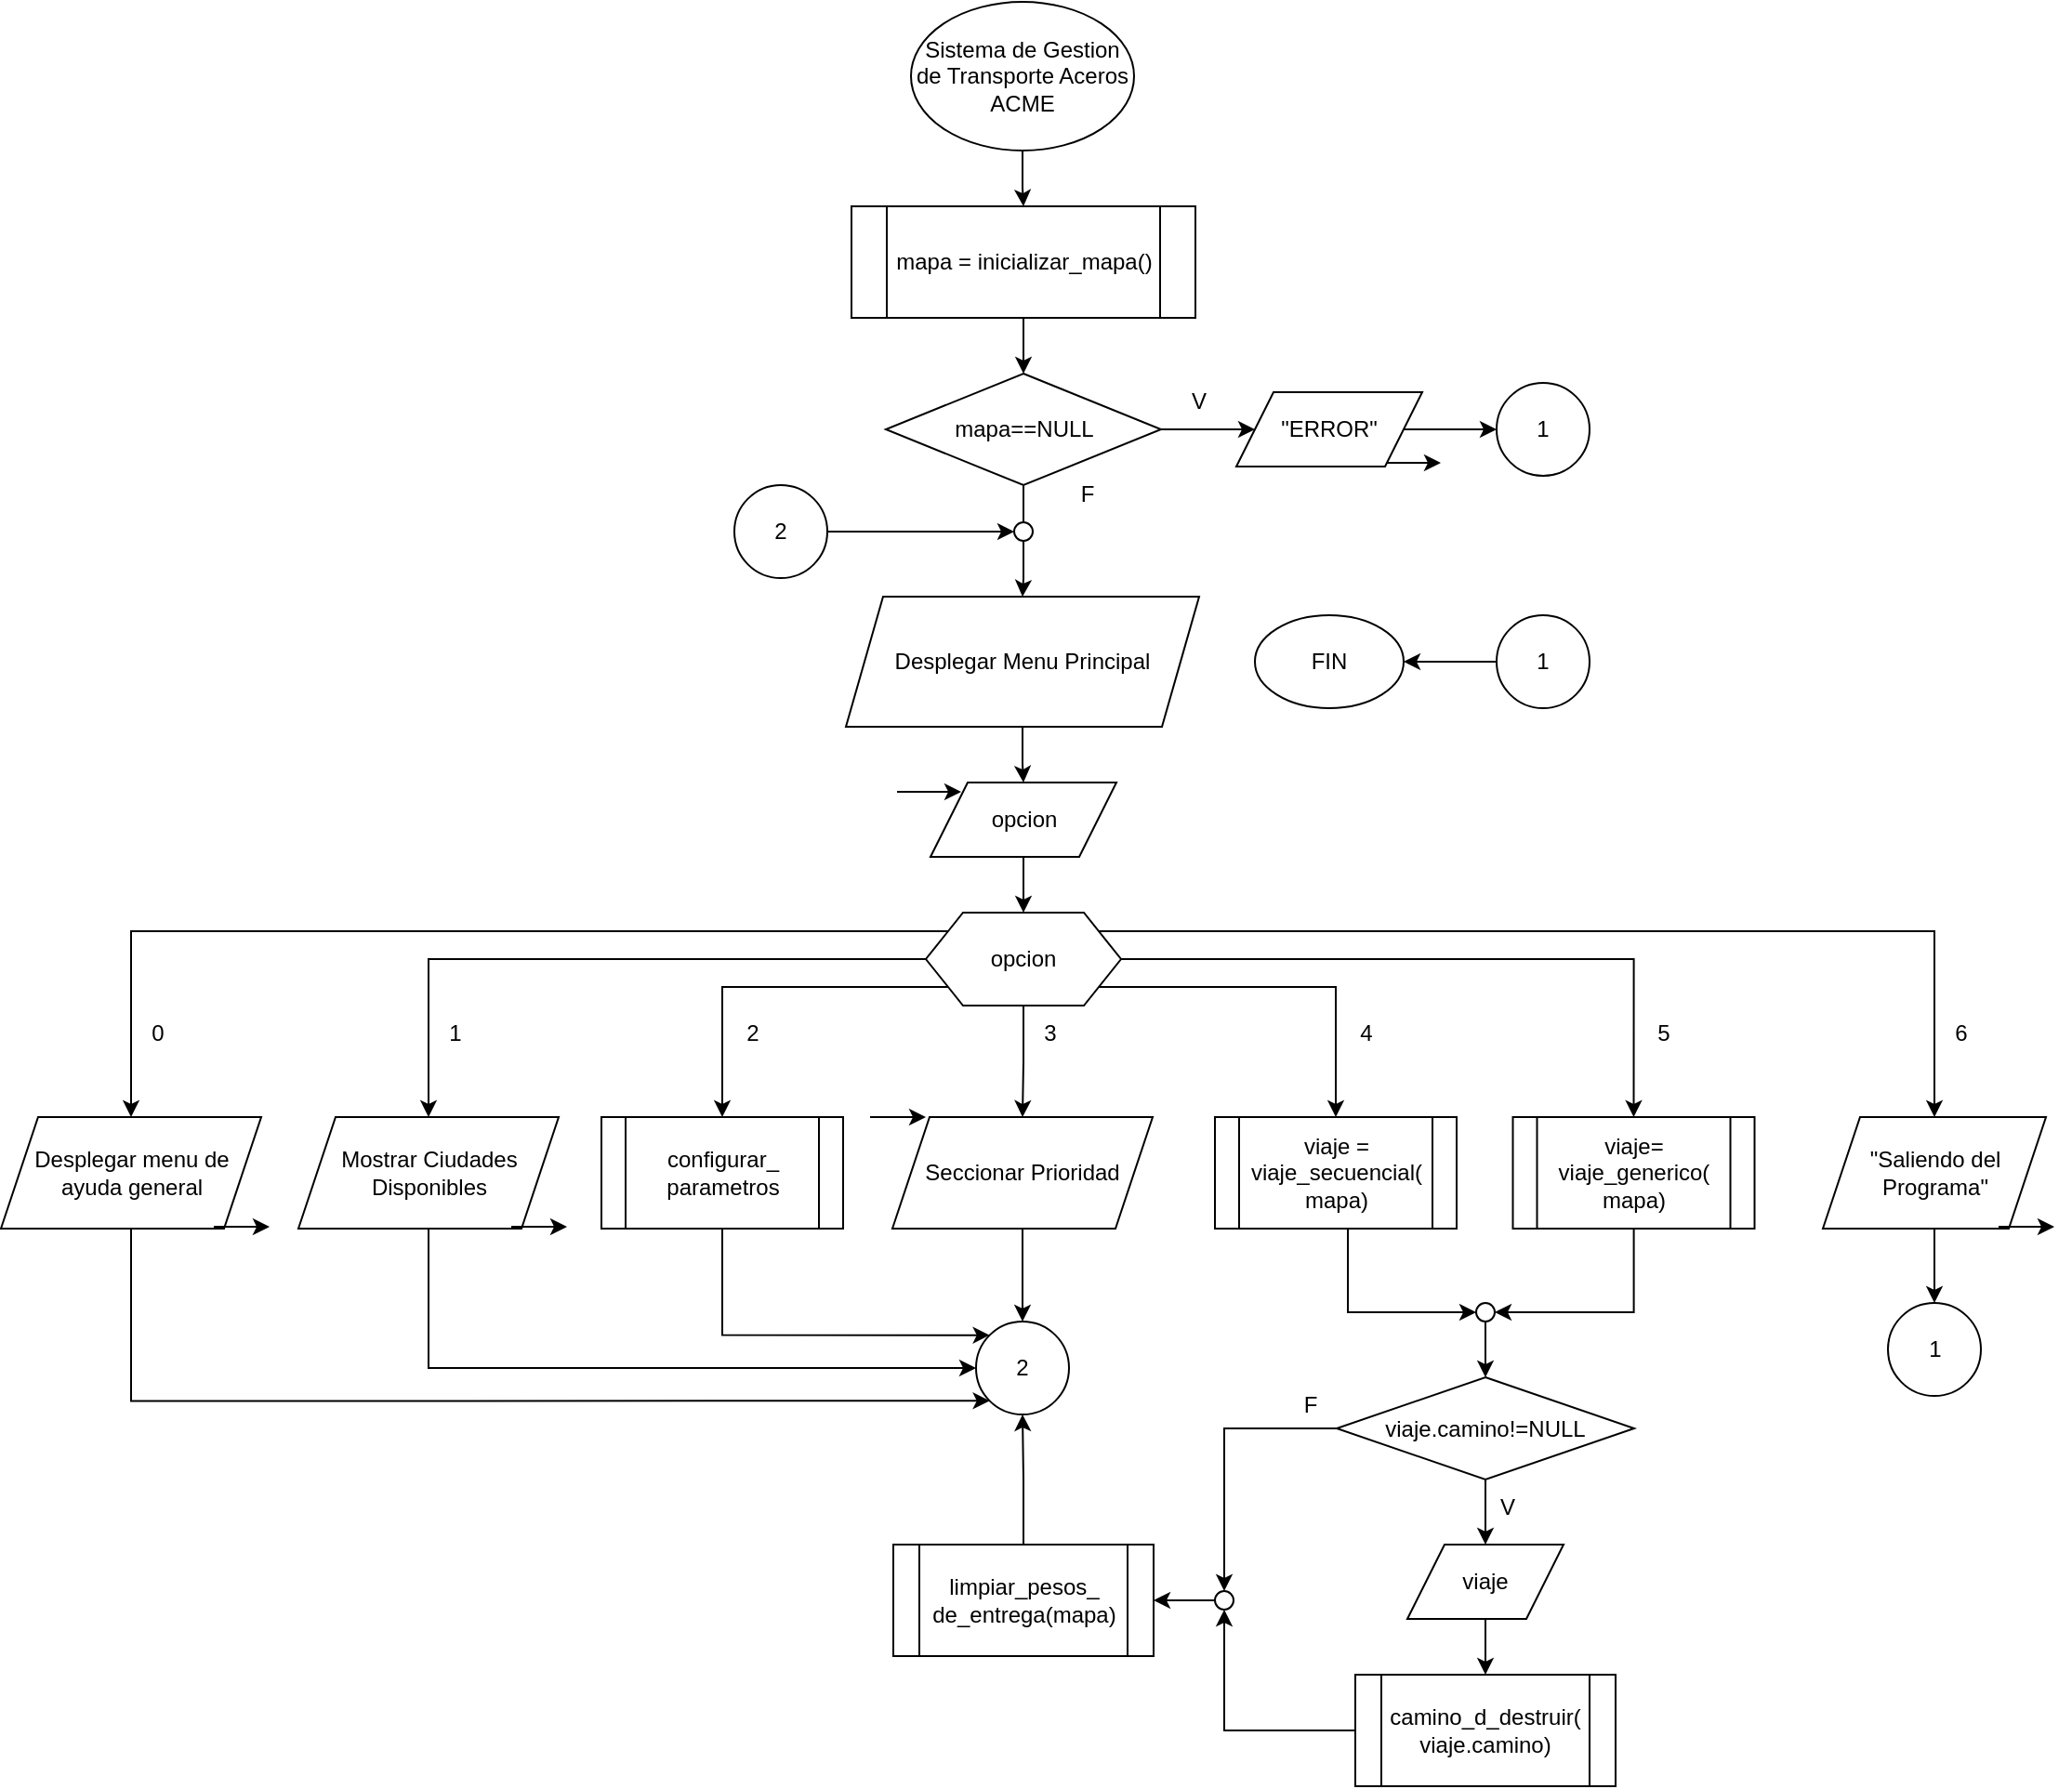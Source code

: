 <mxfile version="26.1.1">
  <diagram name="Page-1" id="ZL30NJErbNxxEk5aqTS5">
    <mxGraphModel dx="2599" dy="797" grid="1" gridSize="10" guides="1" tooltips="1" connect="1" arrows="1" fold="1" page="1" pageScale="1" pageWidth="850" pageHeight="1100" math="0" shadow="0">
      <root>
        <mxCell id="0" />
        <mxCell id="1" parent="0" />
        <mxCell id="Lk96rSPR9HTGZKIBgILu-5" style="edgeStyle=orthogonalEdgeStyle;rounded=0;orthogonalLoop=1;jettySize=auto;html=1;entryX=0.5;entryY=0;entryDx=0;entryDy=0;" edge="1" parent="1" source="Lk96rSPR9HTGZKIBgILu-1" target="Lk96rSPR9HTGZKIBgILu-4">
          <mxGeometry relative="1" as="geometry" />
        </mxCell>
        <mxCell id="Lk96rSPR9HTGZKIBgILu-1" value="Sistema de Gestion de Transporte Aceros ACME" style="ellipse;whiteSpace=wrap;html=1;" vertex="1" parent="1">
          <mxGeometry x="365" y="10" width="120" height="80" as="geometry" />
        </mxCell>
        <mxCell id="Lk96rSPR9HTGZKIBgILu-15" style="edgeStyle=orthogonalEdgeStyle;rounded=0;orthogonalLoop=1;jettySize=auto;html=1;entryX=0.5;entryY=0;entryDx=0;entryDy=0;" edge="1" parent="1" source="Lk96rSPR9HTGZKIBgILu-4" target="Lk96rSPR9HTGZKIBgILu-6">
          <mxGeometry relative="1" as="geometry" />
        </mxCell>
        <mxCell id="Lk96rSPR9HTGZKIBgILu-4" value="mapa = inicializar_mapa()" style="shape=process;whiteSpace=wrap;html=1;backgroundOutline=1;" vertex="1" parent="1">
          <mxGeometry x="333" y="120" width="185" height="60" as="geometry" />
        </mxCell>
        <mxCell id="Lk96rSPR9HTGZKIBgILu-14" style="edgeStyle=orthogonalEdgeStyle;rounded=0;orthogonalLoop=1;jettySize=auto;html=1;entryX=0;entryY=0.5;entryDx=0;entryDy=0;" edge="1" parent="1" source="Lk96rSPR9HTGZKIBgILu-6" target="Lk96rSPR9HTGZKIBgILu-10">
          <mxGeometry relative="1" as="geometry" />
        </mxCell>
        <mxCell id="Lk96rSPR9HTGZKIBgILu-29" style="edgeStyle=orthogonalEdgeStyle;rounded=0;orthogonalLoop=1;jettySize=auto;html=1;entryX=0.5;entryY=0;entryDx=0;entryDy=0;endArrow=none;startFill=0;" edge="1" parent="1" source="Lk96rSPR9HTGZKIBgILu-6" target="Lk96rSPR9HTGZKIBgILu-27">
          <mxGeometry relative="1" as="geometry" />
        </mxCell>
        <mxCell id="Lk96rSPR9HTGZKIBgILu-6" value="mapa==NULL" style="rhombus;whiteSpace=wrap;html=1;" vertex="1" parent="1">
          <mxGeometry x="351.5" y="210" width="148" height="60" as="geometry" />
        </mxCell>
        <mxCell id="Lk96rSPR9HTGZKIBgILu-13" style="edgeStyle=orthogonalEdgeStyle;rounded=0;orthogonalLoop=1;jettySize=auto;html=1;" edge="1" parent="1">
          <mxGeometry relative="1" as="geometry">
            <mxPoint x="650" y="258" as="targetPoint" />
            <mxPoint x="620" y="258" as="sourcePoint" />
          </mxGeometry>
        </mxCell>
        <mxCell id="Lk96rSPR9HTGZKIBgILu-18" style="edgeStyle=orthogonalEdgeStyle;rounded=0;orthogonalLoop=1;jettySize=auto;html=1;entryX=0;entryY=0.5;entryDx=0;entryDy=0;" edge="1" parent="1" source="Lk96rSPR9HTGZKIBgILu-10" target="Lk96rSPR9HTGZKIBgILu-17">
          <mxGeometry relative="1" as="geometry" />
        </mxCell>
        <mxCell id="Lk96rSPR9HTGZKIBgILu-10" value="&quot;ERROR&quot;" style="shape=parallelogram;perimeter=parallelogramPerimeter;whiteSpace=wrap;html=1;fixedSize=1;" vertex="1" parent="1">
          <mxGeometry x="540" y="220" width="100" height="40" as="geometry" />
        </mxCell>
        <mxCell id="Lk96rSPR9HTGZKIBgILu-16" value="V" style="text;html=1;align=center;verticalAlign=middle;whiteSpace=wrap;rounded=0;" vertex="1" parent="1">
          <mxGeometry x="490" y="210" width="60" height="30" as="geometry" />
        </mxCell>
        <mxCell id="Lk96rSPR9HTGZKIBgILu-17" value="1" style="ellipse;whiteSpace=wrap;html=1;aspect=fixed;" vertex="1" parent="1">
          <mxGeometry x="680" y="215" width="50" height="50" as="geometry" />
        </mxCell>
        <mxCell id="Lk96rSPR9HTGZKIBgILu-19" value="FIN" style="ellipse;whiteSpace=wrap;html=1;" vertex="1" parent="1">
          <mxGeometry x="550" y="340" width="80" height="50" as="geometry" />
        </mxCell>
        <mxCell id="Lk96rSPR9HTGZKIBgILu-21" style="edgeStyle=orthogonalEdgeStyle;rounded=0;orthogonalLoop=1;jettySize=auto;html=1;entryX=1;entryY=0.5;entryDx=0;entryDy=0;" edge="1" parent="1" source="Lk96rSPR9HTGZKIBgILu-20" target="Lk96rSPR9HTGZKIBgILu-19">
          <mxGeometry relative="1" as="geometry">
            <mxPoint x="640" y="365" as="targetPoint" />
          </mxGeometry>
        </mxCell>
        <mxCell id="Lk96rSPR9HTGZKIBgILu-20" value="1" style="ellipse;whiteSpace=wrap;html=1;aspect=fixed;" vertex="1" parent="1">
          <mxGeometry x="680" y="340" width="50" height="50" as="geometry" />
        </mxCell>
        <mxCell id="Lk96rSPR9HTGZKIBgILu-36" style="edgeStyle=orthogonalEdgeStyle;rounded=0;orthogonalLoop=1;jettySize=auto;html=1;entryX=0.5;entryY=0;entryDx=0;entryDy=0;" edge="1" parent="1" source="Lk96rSPR9HTGZKIBgILu-24" target="Lk96rSPR9HTGZKIBgILu-35">
          <mxGeometry relative="1" as="geometry" />
        </mxCell>
        <mxCell id="Lk96rSPR9HTGZKIBgILu-24" value="Desplegar Menu Principal" style="shape=parallelogram;perimeter=parallelogramPerimeter;whiteSpace=wrap;html=1;fixedSize=1;" vertex="1" parent="1">
          <mxGeometry x="330" y="330" width="190" height="70" as="geometry" />
        </mxCell>
        <mxCell id="Lk96rSPR9HTGZKIBgILu-25" value="F" style="text;html=1;align=center;verticalAlign=middle;whiteSpace=wrap;rounded=0;" vertex="1" parent="1">
          <mxGeometry x="430" y="260" width="60" height="30" as="geometry" />
        </mxCell>
        <mxCell id="Lk96rSPR9HTGZKIBgILu-30" style="edgeStyle=orthogonalEdgeStyle;rounded=0;orthogonalLoop=1;jettySize=auto;html=1;entryX=0.5;entryY=0;entryDx=0;entryDy=0;" edge="1" parent="1" source="Lk96rSPR9HTGZKIBgILu-27" target="Lk96rSPR9HTGZKIBgILu-24">
          <mxGeometry relative="1" as="geometry" />
        </mxCell>
        <mxCell id="Lk96rSPR9HTGZKIBgILu-27" value="" style="ellipse;whiteSpace=wrap;html=1;aspect=fixed;" vertex="1" parent="1">
          <mxGeometry x="420.5" y="290" width="10" height="10" as="geometry" />
        </mxCell>
        <mxCell id="Lk96rSPR9HTGZKIBgILu-37" style="edgeStyle=orthogonalEdgeStyle;rounded=0;orthogonalLoop=1;jettySize=auto;html=1;" edge="1" parent="1">
          <mxGeometry relative="1" as="geometry">
            <mxPoint x="392" y="435" as="targetPoint" />
            <mxPoint x="357.5" y="435" as="sourcePoint" />
          </mxGeometry>
        </mxCell>
        <mxCell id="Lk96rSPR9HTGZKIBgILu-40" style="edgeStyle=orthogonalEdgeStyle;rounded=0;orthogonalLoop=1;jettySize=auto;html=1;entryX=0.5;entryY=0;entryDx=0;entryDy=0;" edge="1" parent="1" source="Lk96rSPR9HTGZKIBgILu-35" target="Lk96rSPR9HTGZKIBgILu-41">
          <mxGeometry relative="1" as="geometry">
            <mxPoint x="425.5" y="510" as="targetPoint" />
          </mxGeometry>
        </mxCell>
        <mxCell id="Lk96rSPR9HTGZKIBgILu-35" value="opcion" style="shape=parallelogram;perimeter=parallelogramPerimeter;whiteSpace=wrap;html=1;fixedSize=1;" vertex="1" parent="1">
          <mxGeometry x="375.5" y="430" width="100" height="40" as="geometry" />
        </mxCell>
        <mxCell id="Lk96rSPR9HTGZKIBgILu-51" style="edgeStyle=orthogonalEdgeStyle;rounded=0;orthogonalLoop=1;jettySize=auto;html=1;entryX=0.5;entryY=0;entryDx=0;entryDy=0;" edge="1" parent="1" source="Lk96rSPR9HTGZKIBgILu-41" target="Lk96rSPR9HTGZKIBgILu-42">
          <mxGeometry relative="1" as="geometry">
            <Array as="points">
              <mxPoint x="-54" y="510" />
            </Array>
          </mxGeometry>
        </mxCell>
        <mxCell id="Lk96rSPR9HTGZKIBgILu-52" style="edgeStyle=orthogonalEdgeStyle;rounded=0;orthogonalLoop=1;jettySize=auto;html=1;entryX=0.5;entryY=0;entryDx=0;entryDy=0;" edge="1" parent="1" source="Lk96rSPR9HTGZKIBgILu-41" target="Lk96rSPR9HTGZKIBgILu-45">
          <mxGeometry relative="1" as="geometry">
            <Array as="points">
              <mxPoint x="106" y="525" />
            </Array>
          </mxGeometry>
        </mxCell>
        <mxCell id="Lk96rSPR9HTGZKIBgILu-53" style="edgeStyle=orthogonalEdgeStyle;rounded=0;orthogonalLoop=1;jettySize=auto;html=1;entryX=0.5;entryY=0;entryDx=0;entryDy=0;" edge="1" parent="1" source="Lk96rSPR9HTGZKIBgILu-41" target="Lk96rSPR9HTGZKIBgILu-43">
          <mxGeometry relative="1" as="geometry">
            <Array as="points">
              <mxPoint x="264" y="540" />
            </Array>
          </mxGeometry>
        </mxCell>
        <mxCell id="Lk96rSPR9HTGZKIBgILu-54" style="edgeStyle=orthogonalEdgeStyle;rounded=0;orthogonalLoop=1;jettySize=auto;html=1;entryX=0.5;entryY=0;entryDx=0;entryDy=0;" edge="1" parent="1" source="Lk96rSPR9HTGZKIBgILu-41" target="Lk96rSPR9HTGZKIBgILu-50">
          <mxGeometry relative="1" as="geometry">
            <Array as="points">
              <mxPoint x="916" y="510" />
            </Array>
          </mxGeometry>
        </mxCell>
        <mxCell id="Lk96rSPR9HTGZKIBgILu-55" style="edgeStyle=orthogonalEdgeStyle;rounded=0;orthogonalLoop=1;jettySize=auto;html=1;entryX=0.5;entryY=0;entryDx=0;entryDy=0;" edge="1" parent="1" source="Lk96rSPR9HTGZKIBgILu-41" target="Lk96rSPR9HTGZKIBgILu-48">
          <mxGeometry relative="1" as="geometry" />
        </mxCell>
        <mxCell id="Lk96rSPR9HTGZKIBgILu-56" style="edgeStyle=orthogonalEdgeStyle;rounded=0;orthogonalLoop=1;jettySize=auto;html=1;entryX=0.5;entryY=0;entryDx=0;entryDy=0;" edge="1" parent="1" source="Lk96rSPR9HTGZKIBgILu-41" target="Lk96rSPR9HTGZKIBgILu-49">
          <mxGeometry relative="1" as="geometry">
            <Array as="points">
              <mxPoint x="594" y="540" />
            </Array>
          </mxGeometry>
        </mxCell>
        <mxCell id="Lk96rSPR9HTGZKIBgILu-57" style="edgeStyle=orthogonalEdgeStyle;rounded=0;orthogonalLoop=1;jettySize=auto;html=1;entryX=0.5;entryY=0;entryDx=0;entryDy=0;" edge="1" parent="1" source="Lk96rSPR9HTGZKIBgILu-41" target="Lk96rSPR9HTGZKIBgILu-47">
          <mxGeometry relative="1" as="geometry" />
        </mxCell>
        <mxCell id="Lk96rSPR9HTGZKIBgILu-41" value="opcion" style="shape=hexagon;perimeter=hexagonPerimeter2;whiteSpace=wrap;html=1;fixedSize=1;" vertex="1" parent="1">
          <mxGeometry x="373" y="500" width="105" height="50" as="geometry" />
        </mxCell>
        <mxCell id="Lk96rSPR9HTGZKIBgILu-69" style="edgeStyle=orthogonalEdgeStyle;rounded=0;orthogonalLoop=1;jettySize=auto;html=1;entryX=0;entryY=1;entryDx=0;entryDy=0;" edge="1" parent="1" source="Lk96rSPR9HTGZKIBgILu-42" target="Lk96rSPR9HTGZKIBgILu-65">
          <mxGeometry relative="1" as="geometry">
            <Array as="points">
              <mxPoint x="-54" y="763" />
            </Array>
          </mxGeometry>
        </mxCell>
        <mxCell id="Lk96rSPR9HTGZKIBgILu-42" value="Desplegar menu de ayuda general" style="shape=parallelogram;perimeter=parallelogramPerimeter;whiteSpace=wrap;html=1;fixedSize=1;" vertex="1" parent="1">
          <mxGeometry x="-124.5" y="610" width="140" height="60" as="geometry" />
        </mxCell>
        <mxCell id="Lk96rSPR9HTGZKIBgILu-67" style="edgeStyle=orthogonalEdgeStyle;rounded=0;orthogonalLoop=1;jettySize=auto;html=1;entryX=0;entryY=0;entryDx=0;entryDy=0;" edge="1" parent="1" source="Lk96rSPR9HTGZKIBgILu-43" target="Lk96rSPR9HTGZKIBgILu-65">
          <mxGeometry relative="1" as="geometry">
            <Array as="points">
              <mxPoint x="264" y="727" />
            </Array>
          </mxGeometry>
        </mxCell>
        <mxCell id="Lk96rSPR9HTGZKIBgILu-43" value="configurar_ parametros" style="shape=process;whiteSpace=wrap;html=1;backgroundOutline=1;" vertex="1" parent="1">
          <mxGeometry x="198.5" y="610" width="130" height="60" as="geometry" />
        </mxCell>
        <mxCell id="Lk96rSPR9HTGZKIBgILu-68" style="edgeStyle=orthogonalEdgeStyle;rounded=0;orthogonalLoop=1;jettySize=auto;html=1;entryX=0;entryY=0.5;entryDx=0;entryDy=0;" edge="1" parent="1" source="Lk96rSPR9HTGZKIBgILu-45" target="Lk96rSPR9HTGZKIBgILu-65">
          <mxGeometry relative="1" as="geometry">
            <Array as="points">
              <mxPoint x="106" y="745" />
            </Array>
          </mxGeometry>
        </mxCell>
        <mxCell id="Lk96rSPR9HTGZKIBgILu-45" value="Mostrar Ciudades Disponibles" style="shape=parallelogram;perimeter=parallelogramPerimeter;whiteSpace=wrap;html=1;fixedSize=1;" vertex="1" parent="1">
          <mxGeometry x="35.5" y="610" width="140" height="60" as="geometry" />
        </mxCell>
        <mxCell id="Lk96rSPR9HTGZKIBgILu-66" style="edgeStyle=orthogonalEdgeStyle;rounded=0;orthogonalLoop=1;jettySize=auto;html=1;entryX=0.5;entryY=0;entryDx=0;entryDy=0;" edge="1" parent="1" source="Lk96rSPR9HTGZKIBgILu-47" target="Lk96rSPR9HTGZKIBgILu-65">
          <mxGeometry relative="1" as="geometry" />
        </mxCell>
        <mxCell id="Lk96rSPR9HTGZKIBgILu-47" value="Seccionar Prioridad" style="shape=parallelogram;perimeter=parallelogramPerimeter;whiteSpace=wrap;html=1;fixedSize=1;" vertex="1" parent="1">
          <mxGeometry x="355" y="610" width="140" height="60" as="geometry" />
        </mxCell>
        <mxCell id="Lk96rSPR9HTGZKIBgILu-84" style="edgeStyle=orthogonalEdgeStyle;rounded=0;orthogonalLoop=1;jettySize=auto;html=1;entryX=1;entryY=0.5;entryDx=0;entryDy=0;" edge="1" parent="1" source="Lk96rSPR9HTGZKIBgILu-48" target="Lk96rSPR9HTGZKIBgILu-82">
          <mxGeometry relative="1" as="geometry">
            <Array as="points">
              <mxPoint x="754" y="715" />
            </Array>
          </mxGeometry>
        </mxCell>
        <mxCell id="Lk96rSPR9HTGZKIBgILu-48" value="&lt;div&gt;viaje=&lt;/div&gt;&lt;div&gt;viaje_generico(&lt;/div&gt;&lt;div&gt;mapa)&lt;/div&gt;" style="shape=process;whiteSpace=wrap;html=1;backgroundOutline=1;" vertex="1" parent="1">
          <mxGeometry x="688.75" y="610" width="130" height="60" as="geometry" />
        </mxCell>
        <mxCell id="Lk96rSPR9HTGZKIBgILu-83" style="edgeStyle=orthogonalEdgeStyle;rounded=0;orthogonalLoop=1;jettySize=auto;html=1;entryX=0;entryY=0.5;entryDx=0;entryDy=0;" edge="1" parent="1" source="Lk96rSPR9HTGZKIBgILu-49" target="Lk96rSPR9HTGZKIBgILu-82">
          <mxGeometry relative="1" as="geometry">
            <Array as="points">
              <mxPoint x="600" y="715" />
            </Array>
          </mxGeometry>
        </mxCell>
        <mxCell id="Lk96rSPR9HTGZKIBgILu-49" value="&lt;div&gt;viaje = &lt;br&gt;&lt;/div&gt;&lt;div&gt;viaje_secuencial(&lt;/div&gt;&lt;div&gt;mapa)&lt;/div&gt;" style="shape=process;whiteSpace=wrap;html=1;backgroundOutline=1;" vertex="1" parent="1">
          <mxGeometry x="528.5" y="610" width="130" height="60" as="geometry" />
        </mxCell>
        <mxCell id="Lk96rSPR9HTGZKIBgILu-73" style="edgeStyle=orthogonalEdgeStyle;rounded=0;orthogonalLoop=1;jettySize=auto;html=1;entryX=0.5;entryY=0;entryDx=0;entryDy=0;" edge="1" parent="1" source="Lk96rSPR9HTGZKIBgILu-50" target="Lk96rSPR9HTGZKIBgILu-72">
          <mxGeometry relative="1" as="geometry" />
        </mxCell>
        <mxCell id="Lk96rSPR9HTGZKIBgILu-50" value="&quot;Saliendo del Programa&quot;" style="shape=parallelogram;perimeter=parallelogramPerimeter;whiteSpace=wrap;html=1;fixedSize=1;" vertex="1" parent="1">
          <mxGeometry x="855.5" y="610" width="120" height="60" as="geometry" />
        </mxCell>
        <mxCell id="Lk96rSPR9HTGZKIBgILu-58" value="0" style="text;html=1;align=center;verticalAlign=middle;whiteSpace=wrap;rounded=0;" vertex="1" parent="1">
          <mxGeometry x="-70" y="550" width="60" height="30" as="geometry" />
        </mxCell>
        <mxCell id="Lk96rSPR9HTGZKIBgILu-59" value="1" style="text;html=1;align=center;verticalAlign=middle;whiteSpace=wrap;rounded=0;" vertex="1" parent="1">
          <mxGeometry x="90" y="550" width="60" height="30" as="geometry" />
        </mxCell>
        <mxCell id="Lk96rSPR9HTGZKIBgILu-60" value="2" style="text;html=1;align=center;verticalAlign=middle;whiteSpace=wrap;rounded=0;" vertex="1" parent="1">
          <mxGeometry x="250" y="550" width="60" height="30" as="geometry" />
        </mxCell>
        <mxCell id="Lk96rSPR9HTGZKIBgILu-61" value="3" style="text;html=1;align=center;verticalAlign=middle;whiteSpace=wrap;rounded=0;" vertex="1" parent="1">
          <mxGeometry x="410" y="550" width="60" height="30" as="geometry" />
        </mxCell>
        <mxCell id="Lk96rSPR9HTGZKIBgILu-62" value="4" style="text;html=1;align=center;verticalAlign=middle;whiteSpace=wrap;rounded=0;" vertex="1" parent="1">
          <mxGeometry x="580" y="550" width="60" height="30" as="geometry" />
        </mxCell>
        <mxCell id="Lk96rSPR9HTGZKIBgILu-63" value="5" style="text;html=1;align=center;verticalAlign=middle;whiteSpace=wrap;rounded=0;" vertex="1" parent="1">
          <mxGeometry x="740" y="550" width="60" height="30" as="geometry" />
        </mxCell>
        <mxCell id="Lk96rSPR9HTGZKIBgILu-64" value="6" style="text;html=1;align=center;verticalAlign=middle;whiteSpace=wrap;rounded=0;" vertex="1" parent="1">
          <mxGeometry x="900" y="550" width="60" height="30" as="geometry" />
        </mxCell>
        <mxCell id="Lk96rSPR9HTGZKIBgILu-65" value="2" style="ellipse;whiteSpace=wrap;html=1;aspect=fixed;" vertex="1" parent="1">
          <mxGeometry x="400" y="720" width="50" height="50" as="geometry" />
        </mxCell>
        <mxCell id="Lk96rSPR9HTGZKIBgILu-72" value="1" style="ellipse;whiteSpace=wrap;html=1;aspect=fixed;" vertex="1" parent="1">
          <mxGeometry x="890.5" y="710" width="50" height="50" as="geometry" />
        </mxCell>
        <mxCell id="Lk96rSPR9HTGZKIBgILu-74" style="edgeStyle=orthogonalEdgeStyle;rounded=0;orthogonalLoop=1;jettySize=auto;html=1;" edge="1" parent="1">
          <mxGeometry relative="1" as="geometry">
            <mxPoint x="20" y="669" as="targetPoint" />
            <mxPoint x="-10" y="669" as="sourcePoint" />
          </mxGeometry>
        </mxCell>
        <mxCell id="Lk96rSPR9HTGZKIBgILu-75" style="edgeStyle=orthogonalEdgeStyle;rounded=0;orthogonalLoop=1;jettySize=auto;html=1;" edge="1" parent="1">
          <mxGeometry relative="1" as="geometry">
            <mxPoint x="180" y="669" as="targetPoint" />
            <mxPoint x="150" y="669" as="sourcePoint" />
          </mxGeometry>
        </mxCell>
        <mxCell id="Lk96rSPR9HTGZKIBgILu-76" style="edgeStyle=orthogonalEdgeStyle;rounded=0;orthogonalLoop=1;jettySize=auto;html=1;" edge="1" parent="1">
          <mxGeometry relative="1" as="geometry">
            <mxPoint x="373" y="610" as="targetPoint" />
            <mxPoint x="343" y="610" as="sourcePoint" />
          </mxGeometry>
        </mxCell>
        <mxCell id="Lk96rSPR9HTGZKIBgILu-77" style="edgeStyle=orthogonalEdgeStyle;rounded=0;orthogonalLoop=1;jettySize=auto;html=1;" edge="1" parent="1">
          <mxGeometry relative="1" as="geometry">
            <mxPoint x="980" y="669" as="targetPoint" />
            <mxPoint x="950" y="669" as="sourcePoint" />
          </mxGeometry>
        </mxCell>
        <mxCell id="Lk96rSPR9HTGZKIBgILu-80" style="edgeStyle=orthogonalEdgeStyle;rounded=0;orthogonalLoop=1;jettySize=auto;html=1;entryX=0;entryY=0.5;entryDx=0;entryDy=0;" edge="1" parent="1" source="Lk96rSPR9HTGZKIBgILu-78" target="Lk96rSPR9HTGZKIBgILu-27">
          <mxGeometry relative="1" as="geometry" />
        </mxCell>
        <mxCell id="Lk96rSPR9HTGZKIBgILu-78" value="2" style="ellipse;whiteSpace=wrap;html=1;aspect=fixed;" vertex="1" parent="1">
          <mxGeometry x="270" y="270" width="50" height="50" as="geometry" />
        </mxCell>
        <mxCell id="Lk96rSPR9HTGZKIBgILu-86" style="edgeStyle=orthogonalEdgeStyle;rounded=0;orthogonalLoop=1;jettySize=auto;html=1;entryX=0.5;entryY=0;entryDx=0;entryDy=0;" edge="1" parent="1" source="Lk96rSPR9HTGZKIBgILu-81" target="Lk96rSPR9HTGZKIBgILu-87">
          <mxGeometry relative="1" as="geometry">
            <mxPoint x="674" y="840" as="targetPoint" />
          </mxGeometry>
        </mxCell>
        <mxCell id="Lk96rSPR9HTGZKIBgILu-96" style="edgeStyle=orthogonalEdgeStyle;rounded=0;orthogonalLoop=1;jettySize=auto;html=1;entryX=0.5;entryY=0;entryDx=0;entryDy=0;" edge="1" parent="1" source="Lk96rSPR9HTGZKIBgILu-81" target="Lk96rSPR9HTGZKIBgILu-94">
          <mxGeometry relative="1" as="geometry" />
        </mxCell>
        <mxCell id="Lk96rSPR9HTGZKIBgILu-81" value="viaje.camino!=NULL" style="rhombus;whiteSpace=wrap;html=1;" vertex="1" parent="1">
          <mxGeometry x="594" y="750" width="160" height="55" as="geometry" />
        </mxCell>
        <mxCell id="Lk96rSPR9HTGZKIBgILu-85" style="edgeStyle=orthogonalEdgeStyle;rounded=0;orthogonalLoop=1;jettySize=auto;html=1;entryX=0.5;entryY=0;entryDx=0;entryDy=0;" edge="1" parent="1" source="Lk96rSPR9HTGZKIBgILu-82" target="Lk96rSPR9HTGZKIBgILu-81">
          <mxGeometry relative="1" as="geometry" />
        </mxCell>
        <mxCell id="Lk96rSPR9HTGZKIBgILu-82" value="" style="ellipse;whiteSpace=wrap;html=1;aspect=fixed;" vertex="1" parent="1">
          <mxGeometry x="669" y="710" width="10" height="10" as="geometry" />
        </mxCell>
        <mxCell id="Lk96rSPR9HTGZKIBgILu-90" style="edgeStyle=orthogonalEdgeStyle;rounded=0;orthogonalLoop=1;jettySize=auto;html=1;entryX=0.5;entryY=0;entryDx=0;entryDy=0;" edge="1" parent="1" source="Lk96rSPR9HTGZKIBgILu-87" target="Lk96rSPR9HTGZKIBgILu-89">
          <mxGeometry relative="1" as="geometry" />
        </mxCell>
        <mxCell id="Lk96rSPR9HTGZKIBgILu-87" value="viaje" style="shape=parallelogram;perimeter=parallelogramPerimeter;whiteSpace=wrap;html=1;fixedSize=1;" vertex="1" parent="1">
          <mxGeometry x="632" y="840" width="84" height="40" as="geometry" />
        </mxCell>
        <mxCell id="Lk96rSPR9HTGZKIBgILu-93" style="edgeStyle=orthogonalEdgeStyle;rounded=0;orthogonalLoop=1;jettySize=auto;html=1;entryX=0.5;entryY=1;entryDx=0;entryDy=0;" edge="1" parent="1" source="Lk96rSPR9HTGZKIBgILu-89" target="Lk96rSPR9HTGZKIBgILu-94">
          <mxGeometry relative="1" as="geometry" />
        </mxCell>
        <mxCell id="Lk96rSPR9HTGZKIBgILu-89" value="&lt;div&gt;camino_d_destruir(&lt;/div&gt;&lt;div&gt;viaje.camino)&lt;/div&gt;" style="shape=process;whiteSpace=wrap;html=1;backgroundOutline=1;" vertex="1" parent="1">
          <mxGeometry x="604" y="910" width="140" height="60" as="geometry" />
        </mxCell>
        <mxCell id="Lk96rSPR9HTGZKIBgILu-92" style="edgeStyle=orthogonalEdgeStyle;rounded=0;orthogonalLoop=1;jettySize=auto;html=1;entryX=0.5;entryY=1;entryDx=0;entryDy=0;" edge="1" parent="1" source="Lk96rSPR9HTGZKIBgILu-91" target="Lk96rSPR9HTGZKIBgILu-65">
          <mxGeometry relative="1" as="geometry" />
        </mxCell>
        <mxCell id="Lk96rSPR9HTGZKIBgILu-91" value="&lt;div&gt;limpiar_pesos_&lt;/div&gt;&lt;div&gt;de_entrega(mapa)&lt;/div&gt;" style="shape=process;whiteSpace=wrap;html=1;backgroundOutline=1;" vertex="1" parent="1">
          <mxGeometry x="355.5" y="840" width="140" height="60" as="geometry" />
        </mxCell>
        <mxCell id="Lk96rSPR9HTGZKIBgILu-95" style="edgeStyle=orthogonalEdgeStyle;rounded=0;orthogonalLoop=1;jettySize=auto;html=1;entryX=1;entryY=0.5;entryDx=0;entryDy=0;" edge="1" parent="1" source="Lk96rSPR9HTGZKIBgILu-94" target="Lk96rSPR9HTGZKIBgILu-91">
          <mxGeometry relative="1" as="geometry" />
        </mxCell>
        <mxCell id="Lk96rSPR9HTGZKIBgILu-94" value="" style="ellipse;whiteSpace=wrap;html=1;aspect=fixed;" vertex="1" parent="1">
          <mxGeometry x="528.5" y="865" width="10" height="10" as="geometry" />
        </mxCell>
        <mxCell id="Lk96rSPR9HTGZKIBgILu-97" value="V" style="text;html=1;align=center;verticalAlign=middle;whiteSpace=wrap;rounded=0;" vertex="1" parent="1">
          <mxGeometry x="656" y="805" width="60" height="30" as="geometry" />
        </mxCell>
        <mxCell id="Lk96rSPR9HTGZKIBgILu-98" value="F" style="text;html=1;align=center;verticalAlign=middle;whiteSpace=wrap;rounded=0;" vertex="1" parent="1">
          <mxGeometry x="550" y="750" width="60" height="30" as="geometry" />
        </mxCell>
      </root>
    </mxGraphModel>
  </diagram>
</mxfile>
